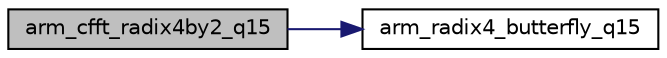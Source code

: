 digraph "arm_cfft_radix4by2_q15"
{
  edge [fontname="Helvetica",fontsize="10",labelfontname="Helvetica",labelfontsize="10"];
  node [fontname="Helvetica",fontsize="10",shape=record];
  rankdir="LR";
  Node9 [label="arm_cfft_radix4by2_q15",height=0.2,width=0.4,color="black", fillcolor="grey75", style="filled", fontcolor="black"];
  Node9 -> Node10 [color="midnightblue",fontsize="10",style="solid",fontname="Helvetica"];
  Node10 [label="arm_radix4_butterfly_q15",height=0.2,width=0.4,color="black", fillcolor="white", style="filled",URL="$arm__cfft__q15_8c.html#abf1a2f9aa9f44ad5da1f0dbae8b54f2f",tooltip="end of ComplexFFT group "];
}
